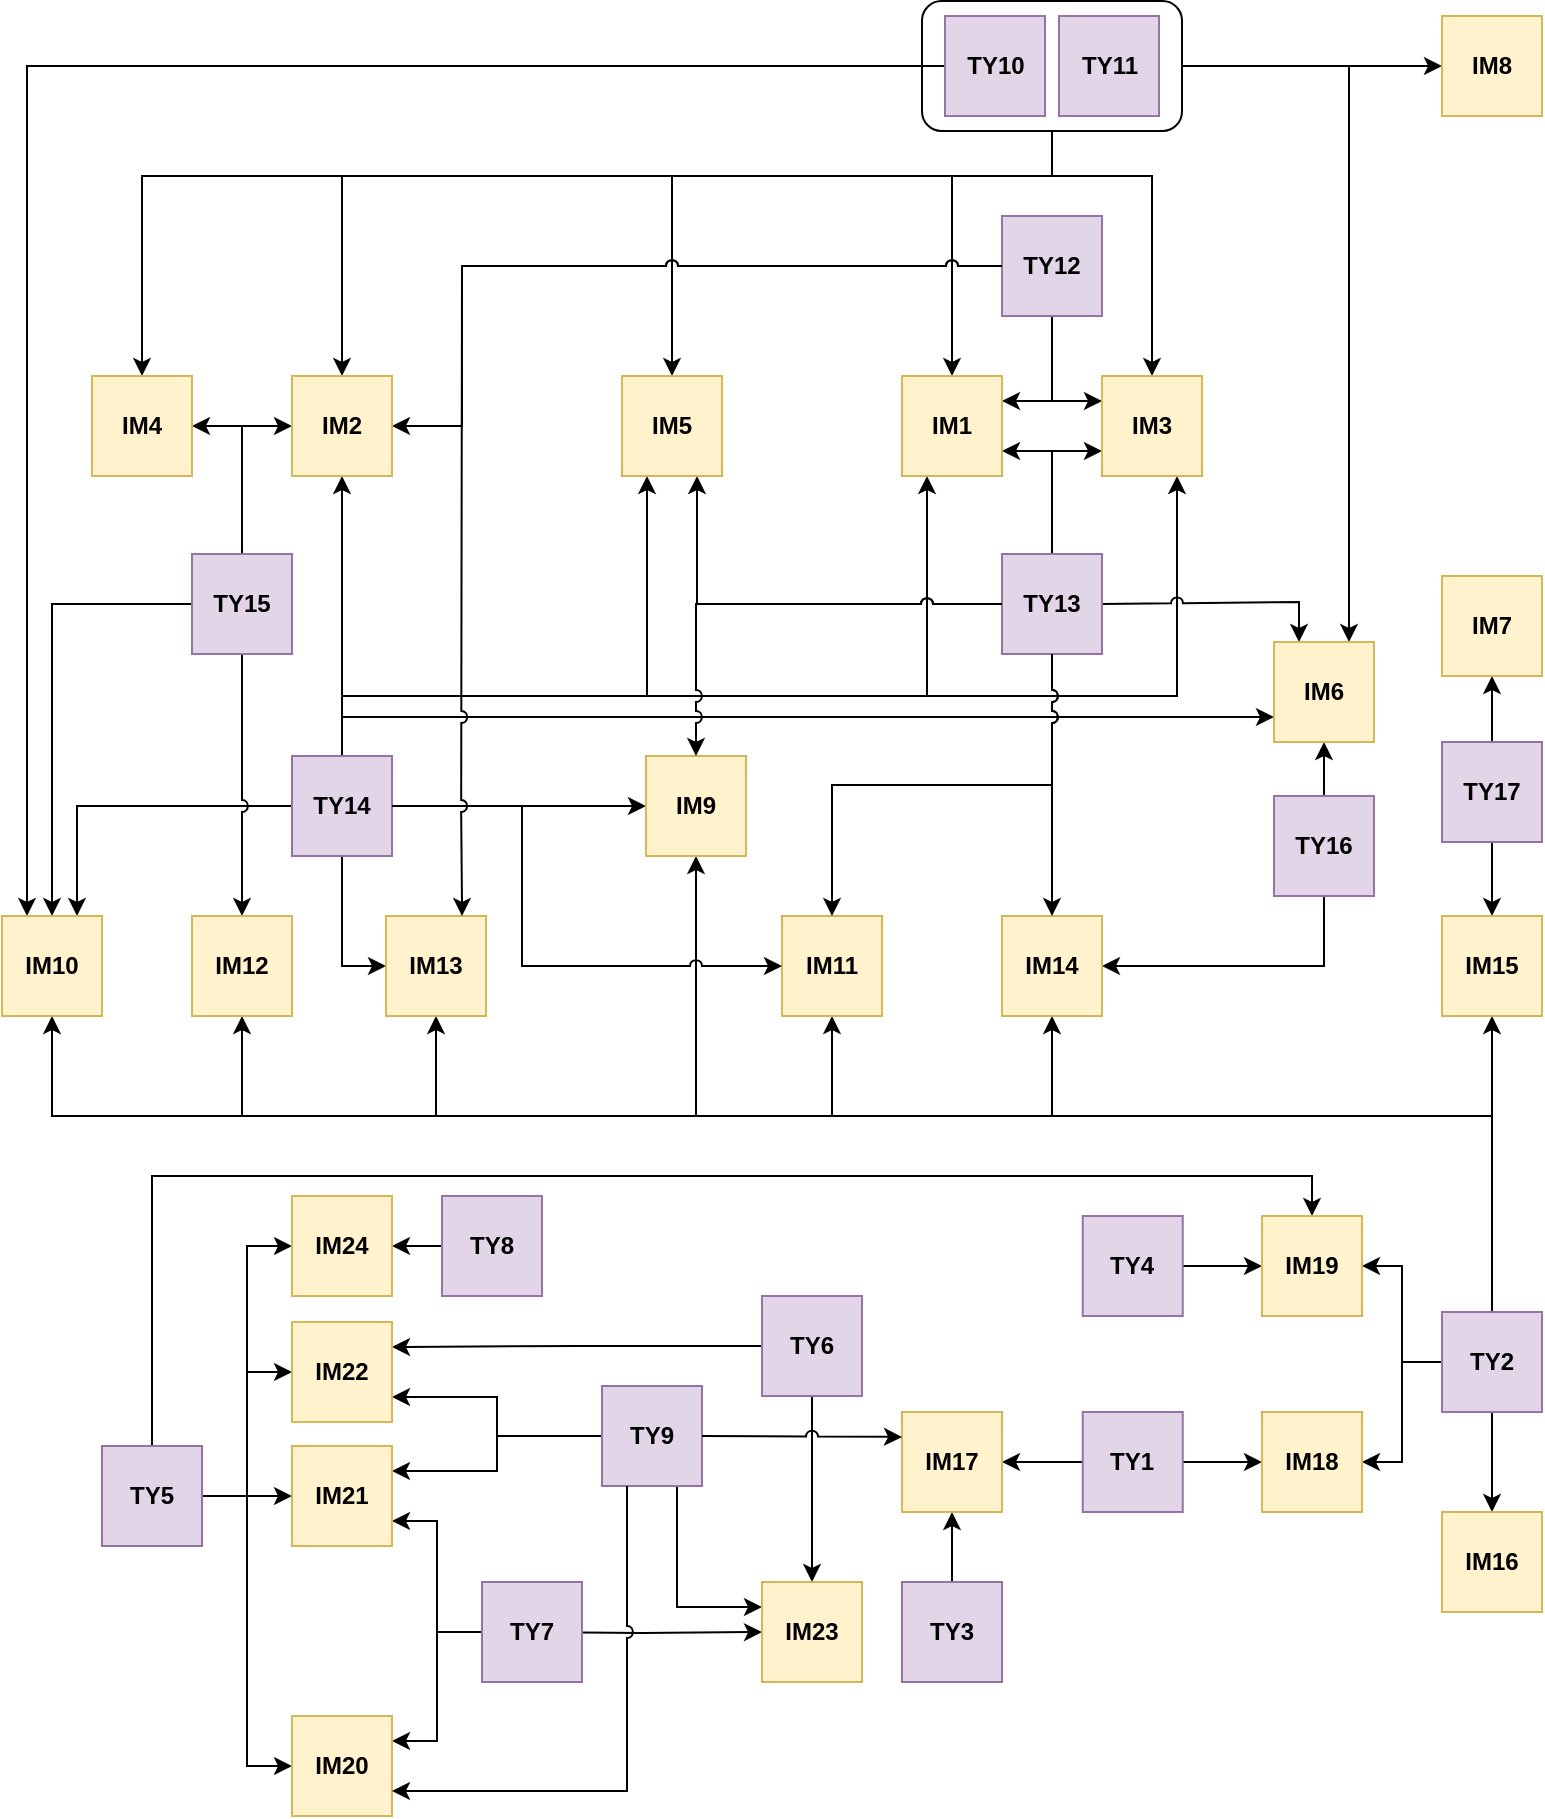 <mxfile version="21.0.10" type="device"><diagram id="Voua08AdZDDQkW3HY6Ca" name="Page-1"><mxGraphModel dx="2222" dy="1879" grid="1" gridSize="10" guides="1" tooltips="1" connect="1" arrows="1" fold="1" page="1" pageScale="1" pageWidth="850" pageHeight="1100" math="0" shadow="0"><root><mxCell id="0"/><mxCell id="1" parent="0"/><mxCell id="AI0AE60EUXGq8wBO0GJQ-29" style="edgeStyle=orthogonalEdgeStyle;rounded=0;orthogonalLoop=1;jettySize=auto;html=1;exitX=0.5;exitY=0;exitDx=0;exitDy=0;entryX=0.75;entryY=1;entryDx=0;entryDy=0;" edge="1" parent="1" source="UbPSpZ2BlI031xM621BM-17" target="sQKDtohuHSOBVnRBXb7F-43"><mxGeometry relative="1" as="geometry"><Array as="points"><mxPoint x="-630" y="-660"/><mxPoint x="-212" y="-660"/></Array></mxGeometry></mxCell><mxCell id="AI0AE60EUXGq8wBO0GJQ-9" style="edgeStyle=orthogonalEdgeStyle;rounded=0;orthogonalLoop=1;jettySize=auto;html=1;exitX=0.5;exitY=1;exitDx=0;exitDy=0;entryX=0.75;entryY=0;entryDx=0;entryDy=0;" edge="1" parent="1" source="sQKDtohuHSOBVnRBXb7F-123" target="sQKDtohuHSOBVnRBXb7F-40"><mxGeometry relative="1" as="geometry"/></mxCell><mxCell id="AI0AE60EUXGq8wBO0GJQ-10" style="edgeStyle=orthogonalEdgeStyle;rounded=0;orthogonalLoop=1;jettySize=auto;html=1;exitX=0;exitY=0.5;exitDx=0;exitDy=0;entryX=0.5;entryY=0;entryDx=0;entryDy=0;" edge="1" parent="1" source="sQKDtohuHSOBVnRBXb7F-123" target="sQKDtohuHSOBVnRBXb7F-3"><mxGeometry relative="1" as="geometry"><Array as="points"><mxPoint x="-275" y="-920"/><mxPoint x="-630" y="-920"/></Array></mxGeometry></mxCell><mxCell id="AI0AE60EUXGq8wBO0GJQ-11" style="edgeStyle=orthogonalEdgeStyle;rounded=0;orthogonalLoop=1;jettySize=auto;html=1;exitX=0;exitY=0.5;exitDx=0;exitDy=0;entryX=0.5;entryY=0;entryDx=0;entryDy=0;" edge="1" parent="1" source="sQKDtohuHSOBVnRBXb7F-123" target="sQKDtohuHSOBVnRBXb7F-2"><mxGeometry relative="1" as="geometry"><Array as="points"><mxPoint x="-275" y="-920"/><mxPoint x="-325" y="-920"/></Array></mxGeometry></mxCell><mxCell id="AI0AE60EUXGq8wBO0GJQ-12" style="edgeStyle=orthogonalEdgeStyle;rounded=0;orthogonalLoop=1;jettySize=auto;html=1;exitX=0;exitY=0.5;exitDx=0;exitDy=0;entryX=0.5;entryY=0;entryDx=0;entryDy=0;" edge="1" parent="1" source="sQKDtohuHSOBVnRBXb7F-123" target="sQKDtohuHSOBVnRBXb7F-43"><mxGeometry relative="1" as="geometry"><Array as="points"><mxPoint x="-275" y="-920"/><mxPoint x="-225" y="-920"/></Array></mxGeometry></mxCell><mxCell id="AI0AE60EUXGq8wBO0GJQ-13" style="edgeStyle=orthogonalEdgeStyle;rounded=0;orthogonalLoop=1;jettySize=auto;html=1;exitX=0;exitY=0.5;exitDx=0;exitDy=0;entryX=0.5;entryY=0;entryDx=0;entryDy=0;" edge="1" parent="1" source="sQKDtohuHSOBVnRBXb7F-123" target="sQKDtohuHSOBVnRBXb7F-42"><mxGeometry relative="1" as="geometry"><Array as="points"><mxPoint x="-275" y="-920"/><mxPoint x="-730" y="-920"/></Array></mxGeometry></mxCell><mxCell id="AI0AE60EUXGq8wBO0GJQ-14" style="edgeStyle=orthogonalEdgeStyle;rounded=0;orthogonalLoop=1;jettySize=auto;html=1;exitX=0;exitY=0.5;exitDx=0;exitDy=0;entryX=0.5;entryY=0;entryDx=0;entryDy=0;" edge="1" parent="1" source="sQKDtohuHSOBVnRBXb7F-123" target="sQKDtohuHSOBVnRBXb7F-4"><mxGeometry relative="1" as="geometry"><Array as="points"><mxPoint x="-275" y="-920"/><mxPoint x="-465" y="-920"/></Array></mxGeometry></mxCell><mxCell id="sQKDtohuHSOBVnRBXb7F-123" value="" style="rounded=1;whiteSpace=wrap;html=1;rotation=-90;" parent="1" vertex="1"><mxGeometry x="-307.5" y="-1040" width="65" height="130" as="geometry"/></mxCell><mxCell id="sQKDtohuHSOBVnRBXb7F-59" style="edgeStyle=orthogonalEdgeStyle;rounded=0;orthogonalLoop=1;jettySize=auto;html=1;entryX=0;entryY=0.5;entryDx=0;entryDy=0;exitX=1;exitY=0.5;exitDx=0;exitDy=0;" parent="1" source="UbPSpZ2BlI031xM621BM-9" target="sQKDtohuHSOBVnRBXb7F-46" edge="1"><mxGeometry relative="1" as="geometry"/></mxCell><mxCell id="UbPSpZ2BlI031xM621BM-9" value="TY4" style="rounded=0;whiteSpace=wrap;html=1;fontStyle=1;fillColor=#e1d5e7;strokeColor=#9673a6;" parent="1" vertex="1"><mxGeometry x="-259.63" y="-400" width="50" height="50" as="geometry"/></mxCell><mxCell id="sQKDtohuHSOBVnRBXb7F-60" style="edgeStyle=orthogonalEdgeStyle;rounded=0;orthogonalLoop=1;jettySize=auto;html=1;exitX=0.5;exitY=0;exitDx=0;exitDy=0;entryX=0.5;entryY=0;entryDx=0;entryDy=0;" parent="1" source="UbPSpZ2BlI031xM621BM-10" target="sQKDtohuHSOBVnRBXb7F-46" edge="1"><mxGeometry relative="1" as="geometry"><Array as="points"><mxPoint x="-725" y="-420"/><mxPoint x="-145" y="-420"/></Array></mxGeometry></mxCell><mxCell id="sQKDtohuHSOBVnRBXb7F-62" style="edgeStyle=orthogonalEdgeStyle;rounded=0;orthogonalLoop=1;jettySize=auto;html=1;exitX=1;exitY=0.5;exitDx=0;exitDy=0;entryX=0;entryY=0.5;entryDx=0;entryDy=0;" parent="1" source="UbPSpZ2BlI031xM621BM-10" target="sQKDtohuHSOBVnRBXb7F-54" edge="1"><mxGeometry relative="1" as="geometry"/></mxCell><mxCell id="sQKDtohuHSOBVnRBXb7F-63" style="edgeStyle=orthogonalEdgeStyle;rounded=0;orthogonalLoop=1;jettySize=auto;html=1;exitX=1;exitY=0.5;exitDx=0;exitDy=0;entryX=0;entryY=0.5;entryDx=0;entryDy=0;" parent="1" source="UbPSpZ2BlI031xM621BM-10" target="sQKDtohuHSOBVnRBXb7F-53" edge="1"><mxGeometry relative="1" as="geometry"/></mxCell><mxCell id="sQKDtohuHSOBVnRBXb7F-64" style="edgeStyle=orthogonalEdgeStyle;rounded=0;orthogonalLoop=1;jettySize=auto;html=1;exitX=1;exitY=0.5;exitDx=0;exitDy=0;entryX=0;entryY=0.5;entryDx=0;entryDy=0;" parent="1" source="UbPSpZ2BlI031xM621BM-10" target="sQKDtohuHSOBVnRBXb7F-50" edge="1"><mxGeometry relative="1" as="geometry"/></mxCell><mxCell id="sQKDtohuHSOBVnRBXb7F-65" style="edgeStyle=orthogonalEdgeStyle;rounded=0;orthogonalLoop=1;jettySize=auto;html=1;exitX=1;exitY=0.5;exitDx=0;exitDy=0;entryX=0;entryY=0.5;entryDx=0;entryDy=0;" parent="1" source="UbPSpZ2BlI031xM621BM-10" target="sQKDtohuHSOBVnRBXb7F-51" edge="1"><mxGeometry relative="1" as="geometry"/></mxCell><mxCell id="UbPSpZ2BlI031xM621BM-10" value="TY5" style="rounded=0;whiteSpace=wrap;html=1;fontStyle=1;fillColor=#e1d5e7;strokeColor=#9673a6;" parent="1" vertex="1"><mxGeometry x="-750" y="-285" width="50" height="50" as="geometry"/></mxCell><mxCell id="sQKDtohuHSOBVnRBXb7F-82" style="edgeStyle=orthogonalEdgeStyle;rounded=0;orthogonalLoop=1;jettySize=auto;html=1;exitX=0;exitY=0.5;exitDx=0;exitDy=0;entryX=1;entryY=0.25;entryDx=0;entryDy=0;" parent="1" source="UbPSpZ2BlI031xM621BM-14" target="sQKDtohuHSOBVnRBXb7F-50" edge="1"><mxGeometry relative="1" as="geometry"/></mxCell><mxCell id="sQKDtohuHSOBVnRBXb7F-83" style="edgeStyle=orthogonalEdgeStyle;rounded=0;orthogonalLoop=1;jettySize=auto;html=1;exitX=0;exitY=0.5;exitDx=0;exitDy=0;entryX=1;entryY=0.75;entryDx=0;entryDy=0;" parent="1" source="UbPSpZ2BlI031xM621BM-14" target="sQKDtohuHSOBVnRBXb7F-53" edge="1"><mxGeometry relative="1" as="geometry"/></mxCell><mxCell id="sQKDtohuHSOBVnRBXb7F-84" style="edgeStyle=orthogonalEdgeStyle;rounded=0;orthogonalLoop=1;jettySize=auto;html=1;exitX=0.75;exitY=1;exitDx=0;exitDy=0;entryX=0;entryY=0.25;entryDx=0;entryDy=0;" parent="1" source="UbPSpZ2BlI031xM621BM-14" target="sQKDtohuHSOBVnRBXb7F-52" edge="1"><mxGeometry relative="1" as="geometry"/></mxCell><mxCell id="UbPSpZ2BlI031xM621BM-14" value="TY9" style="rounded=0;whiteSpace=wrap;html=1;fontStyle=1;fillColor=#e1d5e7;strokeColor=#9673a6;" parent="1" vertex="1"><mxGeometry x="-500" y="-315" width="50" height="50" as="geometry"/></mxCell><mxCell id="sQKDtohuHSOBVnRBXb7F-68" style="edgeStyle=orthogonalEdgeStyle;rounded=0;orthogonalLoop=1;jettySize=auto;html=1;exitX=0;exitY=0.5;exitDx=0;exitDy=0;entryX=1;entryY=0.75;entryDx=0;entryDy=0;" parent="1" source="UbPSpZ2BlI031xM621BM-12" target="sQKDtohuHSOBVnRBXb7F-50" edge="1"><mxGeometry relative="1" as="geometry"/></mxCell><mxCell id="sQKDtohuHSOBVnRBXb7F-69" style="edgeStyle=orthogonalEdgeStyle;rounded=0;orthogonalLoop=1;jettySize=auto;html=1;exitX=0;exitY=0.5;exitDx=0;exitDy=0;entryX=1;entryY=0.25;entryDx=0;entryDy=0;" parent="1" source="UbPSpZ2BlI031xM621BM-12" target="sQKDtohuHSOBVnRBXb7F-51" edge="1"><mxGeometry relative="1" as="geometry"/></mxCell><mxCell id="sQKDtohuHSOBVnRBXb7F-70" style="edgeStyle=orthogonalEdgeStyle;rounded=0;orthogonalLoop=1;jettySize=auto;html=1;exitX=1;exitY=0.5;exitDx=0;exitDy=0;entryX=0;entryY=0.5;entryDx=0;entryDy=0;" parent="1" target="sQKDtohuHSOBVnRBXb7F-52" edge="1"><mxGeometry relative="1" as="geometry"><mxPoint x="-540" y="-192" as="sourcePoint"/></mxGeometry></mxCell><mxCell id="UbPSpZ2BlI031xM621BM-12" value="TY7" style="rounded=0;whiteSpace=wrap;html=1;fontStyle=1;fillColor=#e1d5e7;strokeColor=#9673a6;" parent="1" vertex="1"><mxGeometry x="-560" y="-217" width="50" height="50" as="geometry"/></mxCell><mxCell id="sQKDtohuHSOBVnRBXb7F-71" style="edgeStyle=orthogonalEdgeStyle;rounded=0;orthogonalLoop=1;jettySize=auto;html=1;exitX=0;exitY=0.5;exitDx=0;exitDy=0;entryX=1;entryY=0.5;entryDx=0;entryDy=0;" parent="1" source="UbPSpZ2BlI031xM621BM-13" target="sQKDtohuHSOBVnRBXb7F-54" edge="1"><mxGeometry relative="1" as="geometry"/></mxCell><mxCell id="UbPSpZ2BlI031xM621BM-13" value="TY8" style="rounded=0;whiteSpace=wrap;html=1;fontStyle=1;fillColor=#e1d5e7;strokeColor=#9673a6;" parent="1" vertex="1"><mxGeometry x="-580" y="-410" width="50" height="50" as="geometry"/></mxCell><mxCell id="sQKDtohuHSOBVnRBXb7F-66" style="edgeStyle=orthogonalEdgeStyle;rounded=0;orthogonalLoop=1;jettySize=auto;html=1;exitX=0;exitY=0.5;exitDx=0;exitDy=0;entryX=1;entryY=0.25;entryDx=0;entryDy=0;" parent="1" source="UbPSpZ2BlI031xM621BM-11" target="sQKDtohuHSOBVnRBXb7F-53" edge="1"><mxGeometry relative="1" as="geometry"/></mxCell><mxCell id="sQKDtohuHSOBVnRBXb7F-67" style="edgeStyle=orthogonalEdgeStyle;rounded=0;orthogonalLoop=1;jettySize=auto;html=1;exitX=0.5;exitY=1;exitDx=0;exitDy=0;entryX=0.5;entryY=0;entryDx=0;entryDy=0;" parent="1" source="UbPSpZ2BlI031xM621BM-11" target="sQKDtohuHSOBVnRBXb7F-52" edge="1"><mxGeometry relative="1" as="geometry"/></mxCell><mxCell id="UbPSpZ2BlI031xM621BM-11" value="TY6" style="rounded=0;whiteSpace=wrap;html=1;fontStyle=1;fillColor=#e1d5e7;strokeColor=#9673a6;" parent="1" vertex="1"><mxGeometry x="-420" y="-360" width="50" height="50" as="geometry"/></mxCell><mxCell id="AI0AE60EUXGq8wBO0GJQ-15" style="edgeStyle=orthogonalEdgeStyle;rounded=0;orthogonalLoop=1;jettySize=auto;html=1;exitX=0.5;exitY=0;exitDx=0;exitDy=0;entryX=0.5;entryY=1;entryDx=0;entryDy=0;" edge="1" parent="1" source="UbPSpZ2BlI031xM621BM-17" target="sQKDtohuHSOBVnRBXb7F-3"><mxGeometry relative="1" as="geometry"><Array as="points"><mxPoint x="-630" y="-770"/></Array></mxGeometry></mxCell><mxCell id="AI0AE60EUXGq8wBO0GJQ-18" style="edgeStyle=orthogonalEdgeStyle;rounded=0;orthogonalLoop=1;jettySize=auto;html=1;exitX=0.5;exitY=0;exitDx=0;exitDy=0;entryX=0.25;entryY=1;entryDx=0;entryDy=0;" edge="1" parent="1" source="UbPSpZ2BlI031xM621BM-17" target="sQKDtohuHSOBVnRBXb7F-4"><mxGeometry relative="1" as="geometry"><Array as="points"><mxPoint x="-630" y="-660"/><mxPoint x="-477" y="-660"/></Array></mxGeometry></mxCell><mxCell id="AI0AE60EUXGq8wBO0GJQ-20" style="edgeStyle=orthogonalEdgeStyle;rounded=0;orthogonalLoop=1;jettySize=auto;html=1;exitX=0;exitY=0.5;exitDx=0;exitDy=0;entryX=0.75;entryY=0;entryDx=0;entryDy=0;" edge="1" parent="1" source="UbPSpZ2BlI031xM621BM-17" target="sQKDtohuHSOBVnRBXb7F-8"><mxGeometry relative="1" as="geometry"/></mxCell><mxCell id="AI0AE60EUXGq8wBO0GJQ-23" style="edgeStyle=orthogonalEdgeStyle;rounded=0;orthogonalLoop=1;jettySize=auto;html=1;exitX=1;exitY=0.5;exitDx=0;exitDy=0;entryX=0;entryY=0.5;entryDx=0;entryDy=0;" edge="1" parent="1" source="UbPSpZ2BlI031xM621BM-17" target="sQKDtohuHSOBVnRBXb7F-7"><mxGeometry relative="1" as="geometry"/></mxCell><mxCell id="AI0AE60EUXGq8wBO0GJQ-24" style="edgeStyle=orthogonalEdgeStyle;rounded=0;orthogonalLoop=1;jettySize=auto;html=1;exitX=0.5;exitY=1;exitDx=0;exitDy=0;entryX=0;entryY=0.5;entryDx=0;entryDy=0;" edge="1" parent="1" source="UbPSpZ2BlI031xM621BM-17" target="sQKDtohuHSOBVnRBXb7F-6"><mxGeometry relative="1" as="geometry"/></mxCell><mxCell id="AI0AE60EUXGq8wBO0GJQ-35" style="edgeStyle=orthogonalEdgeStyle;rounded=0;orthogonalLoop=1;jettySize=auto;html=1;exitX=0.5;exitY=0;exitDx=0;exitDy=0;entryX=0.25;entryY=1;entryDx=0;entryDy=0;" edge="1" parent="1" source="UbPSpZ2BlI031xM621BM-17" target="sQKDtohuHSOBVnRBXb7F-2"><mxGeometry relative="1" as="geometry"><Array as="points"><mxPoint x="-630" y="-660"/><mxPoint x="-337" y="-660"/></Array></mxGeometry></mxCell><mxCell id="AI0AE60EUXGq8wBO0GJQ-37" style="edgeStyle=orthogonalEdgeStyle;rounded=0;orthogonalLoop=1;jettySize=auto;html=1;exitX=0.5;exitY=0;exitDx=0;exitDy=0;entryX=0;entryY=0.75;entryDx=0;entryDy=0;" edge="1" parent="1" source="UbPSpZ2BlI031xM621BM-17" target="sQKDtohuHSOBVnRBXb7F-40"><mxGeometry relative="1" as="geometry"><Array as="points"><mxPoint x="-630" y="-649"/></Array></mxGeometry></mxCell><mxCell id="UbPSpZ2BlI031xM621BM-17" value="TY14" style="rounded=0;whiteSpace=wrap;html=1;fontStyle=1;fillColor=#e1d5e7;strokeColor=#9673a6;" parent="1" vertex="1"><mxGeometry x="-655" y="-630" width="50" height="50" as="geometry"/></mxCell><mxCell id="sQKDtohuHSOBVnRBXb7F-77" style="edgeStyle=orthogonalEdgeStyle;rounded=0;orthogonalLoop=1;jettySize=auto;html=1;exitX=0.5;exitY=0;exitDx=0;exitDy=0;entryX=0.5;entryY=1;entryDx=0;entryDy=0;" parent="1" source="UbPSpZ2BlI031xM621BM-15" target="sQKDtohuHSOBVnRBXb7F-40" edge="1"><mxGeometry relative="1" as="geometry"/></mxCell><mxCell id="sQKDtohuHSOBVnRBXb7F-78" style="edgeStyle=orthogonalEdgeStyle;rounded=0;orthogonalLoop=1;jettySize=auto;html=1;exitX=0.5;exitY=1;exitDx=0;exitDy=0;entryX=1;entryY=0.5;entryDx=0;entryDy=0;" parent="1" source="UbPSpZ2BlI031xM621BM-15" target="sQKDtohuHSOBVnRBXb7F-45" edge="1"><mxGeometry relative="1" as="geometry"/></mxCell><mxCell id="UbPSpZ2BlI031xM621BM-15" value="TY16" style="rounded=0;whiteSpace=wrap;html=1;fontStyle=1;fillColor=#e1d5e7;strokeColor=#9673a6;" parent="1" vertex="1"><mxGeometry x="-164" y="-610" width="50" height="50" as="geometry"/></mxCell><mxCell id="sQKDtohuHSOBVnRBXb7F-75" style="edgeStyle=orthogonalEdgeStyle;rounded=0;orthogonalLoop=1;jettySize=auto;html=1;exitX=0.5;exitY=0;exitDx=0;exitDy=0;entryX=0.5;entryY=1;entryDx=0;entryDy=0;" parent="1" source="UbPSpZ2BlI031xM621BM-16" target="sQKDtohuHSOBVnRBXb7F-41" edge="1"><mxGeometry relative="1" as="geometry"><Array as="points"/></mxGeometry></mxCell><mxCell id="sQKDtohuHSOBVnRBXb7F-76" style="edgeStyle=orthogonalEdgeStyle;rounded=0;orthogonalLoop=1;jettySize=auto;html=1;exitX=0.25;exitY=1;exitDx=0;exitDy=0;entryX=0.5;entryY=0;entryDx=0;entryDy=0;" parent="1" source="UbPSpZ2BlI031xM621BM-16" target="sQKDtohuHSOBVnRBXb7F-44" edge="1"><mxGeometry relative="1" as="geometry"/></mxCell><mxCell id="UbPSpZ2BlI031xM621BM-16" value="TY17" style="rounded=0;whiteSpace=wrap;html=1;fontStyle=1;fillColor=#e1d5e7;strokeColor=#9673a6;" parent="1" vertex="1"><mxGeometry x="-80" y="-637" width="50" height="50" as="geometry"/></mxCell><mxCell id="AI0AE60EUXGq8wBO0GJQ-38" style="edgeStyle=orthogonalEdgeStyle;rounded=0;orthogonalLoop=1;jettySize=auto;html=1;exitX=0.5;exitY=0;exitDx=0;exitDy=0;entryX=0;entryY=0.5;entryDx=0;entryDy=0;" edge="1" parent="1" source="UbPSpZ2BlI031xM621BM-18" target="sQKDtohuHSOBVnRBXb7F-3"><mxGeometry relative="1" as="geometry"/></mxCell><mxCell id="AI0AE60EUXGq8wBO0GJQ-39" style="edgeStyle=orthogonalEdgeStyle;rounded=0;orthogonalLoop=1;jettySize=auto;html=1;exitX=0.5;exitY=0;exitDx=0;exitDy=0;entryX=1;entryY=0.5;entryDx=0;entryDy=0;" edge="1" parent="1" source="UbPSpZ2BlI031xM621BM-18" target="sQKDtohuHSOBVnRBXb7F-42"><mxGeometry relative="1" as="geometry"/></mxCell><mxCell id="AI0AE60EUXGq8wBO0GJQ-40" style="edgeStyle=orthogonalEdgeStyle;rounded=0;orthogonalLoop=1;jettySize=auto;html=1;exitX=0;exitY=0.5;exitDx=0;exitDy=0;entryX=0.5;entryY=0;entryDx=0;entryDy=0;" edge="1" parent="1" source="UbPSpZ2BlI031xM621BM-18" target="sQKDtohuHSOBVnRBXb7F-8"><mxGeometry relative="1" as="geometry"/></mxCell><mxCell id="AI0AE60EUXGq8wBO0GJQ-41" style="edgeStyle=orthogonalEdgeStyle;rounded=0;orthogonalLoop=1;jettySize=auto;html=1;exitX=0.5;exitY=1;exitDx=0;exitDy=0;entryX=0.5;entryY=0;entryDx=0;entryDy=0;jumpStyle=arc;" edge="1" parent="1" source="UbPSpZ2BlI031xM621BM-18" target="sQKDtohuHSOBVnRBXb7F-10"><mxGeometry relative="1" as="geometry"/></mxCell><mxCell id="UbPSpZ2BlI031xM621BM-18" value="TY15" style="rounded=0;whiteSpace=wrap;html=1;fontStyle=1;fillColor=#e1d5e7;strokeColor=#9673a6;" parent="1" vertex="1"><mxGeometry x="-705" y="-731" width="50" height="50" as="geometry"/></mxCell><mxCell id="sQKDtohuHSOBVnRBXb7F-79" style="edgeStyle=orthogonalEdgeStyle;rounded=0;orthogonalLoop=1;jettySize=auto;html=1;exitX=0.5;exitY=0;exitDx=0;exitDy=0;entryX=0.5;entryY=1;entryDx=0;entryDy=0;" parent="1" source="GSLJ3GHXtGEVud8e1H04-1" target="sQKDtohuHSOBVnRBXb7F-48" edge="1"><mxGeometry relative="1" as="geometry"/></mxCell><mxCell id="GSLJ3GHXtGEVud8e1H04-1" value="TY3" style="rounded=0;whiteSpace=wrap;html=1;fontStyle=1;fillColor=#e1d5e7;strokeColor=#9673a6;" parent="1" vertex="1"><mxGeometry x="-350" y="-217" width="50" height="50" as="geometry"/></mxCell><mxCell id="sQKDtohuHSOBVnRBXb7F-85" style="edgeStyle=orthogonalEdgeStyle;rounded=0;orthogonalLoop=1;jettySize=auto;html=1;exitX=0;exitY=0.5;exitDx=0;exitDy=0;entryX=1;entryY=0.5;entryDx=0;entryDy=0;" parent="1" source="GSLJ3GHXtGEVud8e1H04-2" target="sQKDtohuHSOBVnRBXb7F-49" edge="1"><mxGeometry relative="1" as="geometry"/></mxCell><mxCell id="sQKDtohuHSOBVnRBXb7F-86" style="edgeStyle=orthogonalEdgeStyle;rounded=0;orthogonalLoop=1;jettySize=auto;html=1;exitX=0;exitY=0.5;exitDx=0;exitDy=0;entryX=1;entryY=0.5;entryDx=0;entryDy=0;" parent="1" source="GSLJ3GHXtGEVud8e1H04-2" target="sQKDtohuHSOBVnRBXb7F-46" edge="1"><mxGeometry relative="1" as="geometry"/></mxCell><mxCell id="sQKDtohuHSOBVnRBXb7F-87" style="edgeStyle=orthogonalEdgeStyle;rounded=0;orthogonalLoop=1;jettySize=auto;html=1;exitX=0.5;exitY=0;exitDx=0;exitDy=0;entryX=0.5;entryY=1;entryDx=0;entryDy=0;" parent="1" source="GSLJ3GHXtGEVud8e1H04-2" target="sQKDtohuHSOBVnRBXb7F-7" edge="1"><mxGeometry relative="1" as="geometry"><Array as="points"><mxPoint x="-55" y="-450"/><mxPoint x="-453" y="-450"/></Array></mxGeometry></mxCell><mxCell id="sQKDtohuHSOBVnRBXb7F-88" style="edgeStyle=orthogonalEdgeStyle;rounded=0;orthogonalLoop=1;jettySize=auto;html=1;exitX=0.5;exitY=0;exitDx=0;exitDy=0;entryX=0.5;entryY=1;entryDx=0;entryDy=0;" parent="1" source="GSLJ3GHXtGEVud8e1H04-2" target="sQKDtohuHSOBVnRBXb7F-8" edge="1"><mxGeometry relative="1" as="geometry"><Array as="points"><mxPoint x="-55" y="-450"/><mxPoint x="-775" y="-450"/></Array></mxGeometry></mxCell><mxCell id="sQKDtohuHSOBVnRBXb7F-89" style="edgeStyle=orthogonalEdgeStyle;rounded=0;orthogonalLoop=1;jettySize=auto;html=1;exitX=0.5;exitY=0;exitDx=0;exitDy=0;entryX=0.5;entryY=1;entryDx=0;entryDy=0;" parent="1" source="GSLJ3GHXtGEVud8e1H04-2" target="sQKDtohuHSOBVnRBXb7F-9" edge="1"><mxGeometry relative="1" as="geometry"><Array as="points"><mxPoint x="-55" y="-450"/><mxPoint x="-385" y="-450"/></Array></mxGeometry></mxCell><mxCell id="sQKDtohuHSOBVnRBXb7F-90" style="edgeStyle=orthogonalEdgeStyle;rounded=0;orthogonalLoop=1;jettySize=auto;html=1;exitX=0.5;exitY=0;exitDx=0;exitDy=0;entryX=0.5;entryY=1;entryDx=0;entryDy=0;" parent="1" source="GSLJ3GHXtGEVud8e1H04-2" target="sQKDtohuHSOBVnRBXb7F-10" edge="1"><mxGeometry relative="1" as="geometry"><Array as="points"><mxPoint x="-55" y="-450"/><mxPoint x="-680" y="-450"/></Array></mxGeometry></mxCell><mxCell id="sQKDtohuHSOBVnRBXb7F-91" style="edgeStyle=orthogonalEdgeStyle;rounded=0;orthogonalLoop=1;jettySize=auto;html=1;exitX=0.5;exitY=0;exitDx=0;exitDy=0;entryX=0.5;entryY=1;entryDx=0;entryDy=0;" parent="1" source="GSLJ3GHXtGEVud8e1H04-2" target="sQKDtohuHSOBVnRBXb7F-6" edge="1"><mxGeometry relative="1" as="geometry"><Array as="points"><mxPoint x="-55" y="-450"/><mxPoint x="-583" y="-450"/></Array></mxGeometry></mxCell><mxCell id="sQKDtohuHSOBVnRBXb7F-92" style="edgeStyle=orthogonalEdgeStyle;rounded=0;orthogonalLoop=1;jettySize=auto;html=1;exitX=0.5;exitY=1;exitDx=0;exitDy=0;entryX=0.5;entryY=0;entryDx=0;entryDy=0;" parent="1" source="GSLJ3GHXtGEVud8e1H04-2" target="sQKDtohuHSOBVnRBXb7F-47" edge="1"><mxGeometry relative="1" as="geometry"/></mxCell><mxCell id="sQKDtohuHSOBVnRBXb7F-93" style="edgeStyle=orthogonalEdgeStyle;rounded=0;orthogonalLoop=1;jettySize=auto;html=1;exitX=0.5;exitY=0;exitDx=0;exitDy=0;entryX=0.5;entryY=1;entryDx=0;entryDy=0;" parent="1" source="GSLJ3GHXtGEVud8e1H04-2" target="sQKDtohuHSOBVnRBXb7F-44" edge="1"><mxGeometry relative="1" as="geometry"><Array as="points"><mxPoint x="-55" y="-460"/><mxPoint x="-55" y="-460"/></Array></mxGeometry></mxCell><mxCell id="sQKDtohuHSOBVnRBXb7F-94" style="edgeStyle=orthogonalEdgeStyle;rounded=0;orthogonalLoop=1;jettySize=auto;html=1;exitX=0.5;exitY=0;exitDx=0;exitDy=0;entryX=0.5;entryY=1;entryDx=0;entryDy=0;" parent="1" source="GSLJ3GHXtGEVud8e1H04-2" target="sQKDtohuHSOBVnRBXb7F-45" edge="1"><mxGeometry relative="1" as="geometry"><Array as="points"><mxPoint x="-55" y="-450"/><mxPoint x="-275" y="-450"/></Array></mxGeometry></mxCell><mxCell id="GSLJ3GHXtGEVud8e1H04-2" value="TY2" style="rounded=0;whiteSpace=wrap;html=1;fontStyle=1;fillColor=#e1d5e7;strokeColor=#9673a6;" parent="1" vertex="1"><mxGeometry x="-80" y="-352" width="50" height="50" as="geometry"/></mxCell><mxCell id="sQKDtohuHSOBVnRBXb7F-56" style="edgeStyle=orthogonalEdgeStyle;rounded=0;orthogonalLoop=1;jettySize=auto;html=1;exitX=0;exitY=0.5;exitDx=0;exitDy=0;entryX=1;entryY=0.5;entryDx=0;entryDy=0;" parent="1" source="nAyjH7x5ld0WhubJfcOg-23" target="sQKDtohuHSOBVnRBXb7F-48" edge="1"><mxGeometry relative="1" as="geometry"/></mxCell><mxCell id="sQKDtohuHSOBVnRBXb7F-57" style="edgeStyle=orthogonalEdgeStyle;rounded=0;orthogonalLoop=1;jettySize=auto;html=1;exitX=1;exitY=0.5;exitDx=0;exitDy=0;entryX=0;entryY=0.5;entryDx=0;entryDy=0;" parent="1" source="nAyjH7x5ld0WhubJfcOg-23" target="sQKDtohuHSOBVnRBXb7F-49" edge="1"><mxGeometry relative="1" as="geometry"/></mxCell><mxCell id="nAyjH7x5ld0WhubJfcOg-23" value="TY1" style="rounded=0;whiteSpace=wrap;html=1;fontStyle=1;fillColor=#e1d5e7;strokeColor=#9673a6;" parent="1" vertex="1"><mxGeometry x="-259.63" y="-302" width="50" height="50" as="geometry"/></mxCell><mxCell id="sQKDtohuHSOBVnRBXb7F-129" style="edgeStyle=orthogonalEdgeStyle;rounded=0;orthogonalLoop=1;jettySize=auto;html=1;exitX=0;exitY=0.5;exitDx=0;exitDy=0;entryX=0.25;entryY=0;entryDx=0;entryDy=0;" parent="1" source="nAyjH7x5ld0WhubJfcOg-42" target="sQKDtohuHSOBVnRBXb7F-8" edge="1"><mxGeometry relative="1" as="geometry"/></mxCell><mxCell id="nAyjH7x5ld0WhubJfcOg-42" value="TY10" style="rounded=0;whiteSpace=wrap;html=1;fontStyle=1;fillColor=#e1d5e7;strokeColor=#9673a6;" parent="1" vertex="1"><mxGeometry x="-328.5" y="-1000" width="50" height="50" as="geometry"/></mxCell><mxCell id="sQKDtohuHSOBVnRBXb7F-110" style="edgeStyle=orthogonalEdgeStyle;rounded=0;orthogonalLoop=1;jettySize=auto;html=1;exitX=0.5;exitY=1;exitDx=0;exitDy=0;entryX=0;entryY=0.5;entryDx=0;entryDy=0;" parent="1" source="sQKDtohuHSOBVnRBXb7F-123" target="sQKDtohuHSOBVnRBXb7F-104" edge="1"><mxGeometry relative="1" as="geometry"><mxPoint x="106" y="-919" as="sourcePoint"/></mxGeometry></mxCell><mxCell id="nAyjH7x5ld0WhubJfcOg-43" value="TY11" style="rounded=0;whiteSpace=wrap;html=1;fontStyle=1;fillColor=#e1d5e7;strokeColor=#9673a6;" parent="1" vertex="1"><mxGeometry x="-271.5" y="-1000" width="50" height="50" as="geometry"/></mxCell><mxCell id="AI0AE60EUXGq8wBO0GJQ-42" style="edgeStyle=orthogonalEdgeStyle;rounded=0;orthogonalLoop=1;jettySize=auto;html=1;exitX=0;exitY=0.5;exitDx=0;exitDy=0;entryX=1;entryY=0.5;entryDx=0;entryDy=0;jumpStyle=arc;" edge="1" parent="1" source="nAyjH7x5ld0WhubJfcOg-44" target="sQKDtohuHSOBVnRBXb7F-3"><mxGeometry relative="1" as="geometry"><Array as="points"><mxPoint x="-570" y="-875"/><mxPoint x="-570" y="-795"/></Array></mxGeometry></mxCell><mxCell id="AI0AE60EUXGq8wBO0GJQ-43" style="edgeStyle=orthogonalEdgeStyle;rounded=0;orthogonalLoop=1;jettySize=auto;html=1;exitX=0.5;exitY=1;exitDx=0;exitDy=0;entryX=1;entryY=0.25;entryDx=0;entryDy=0;" edge="1" parent="1" source="nAyjH7x5ld0WhubJfcOg-44" target="sQKDtohuHSOBVnRBXb7F-2"><mxGeometry relative="1" as="geometry"/></mxCell><mxCell id="AI0AE60EUXGq8wBO0GJQ-44" style="edgeStyle=orthogonalEdgeStyle;rounded=0;orthogonalLoop=1;jettySize=auto;html=1;exitX=0.5;exitY=1;exitDx=0;exitDy=0;entryX=0;entryY=0.25;entryDx=0;entryDy=0;" edge="1" parent="1" source="nAyjH7x5ld0WhubJfcOg-44" target="sQKDtohuHSOBVnRBXb7F-43"><mxGeometry relative="1" as="geometry"/></mxCell><mxCell id="nAyjH7x5ld0WhubJfcOg-44" value="TY12" style="rounded=0;whiteSpace=wrap;html=1;fontStyle=1;fillColor=#e1d5e7;strokeColor=#9673a6;" parent="1" vertex="1"><mxGeometry x="-300.0" y="-900" width="50" height="50" as="geometry"/></mxCell><mxCell id="sQKDtohuHSOBVnRBXb7F-137" style="edgeStyle=orthogonalEdgeStyle;rounded=0;orthogonalLoop=1;jettySize=auto;html=1;exitX=1;exitY=0.5;exitDx=0;exitDy=0;entryX=0.25;entryY=0;entryDx=0;entryDy=0;jumpStyle=arc;" parent="1" source="nAyjH7x5ld0WhubJfcOg-45" target="sQKDtohuHSOBVnRBXb7F-40" edge="1"><mxGeometry relative="1" as="geometry"/></mxCell><mxCell id="AI0AE60EUXGq8wBO0GJQ-27" style="edgeStyle=orthogonalEdgeStyle;rounded=0;orthogonalLoop=1;jettySize=auto;html=1;exitX=0.5;exitY=0;exitDx=0;exitDy=0;entryX=1;entryY=0.75;entryDx=0;entryDy=0;" edge="1" parent="1" source="nAyjH7x5ld0WhubJfcOg-45" target="sQKDtohuHSOBVnRBXb7F-2"><mxGeometry relative="1" as="geometry"/></mxCell><mxCell id="AI0AE60EUXGq8wBO0GJQ-28" style="edgeStyle=orthogonalEdgeStyle;rounded=0;orthogonalLoop=1;jettySize=auto;html=1;exitX=0.5;exitY=0;exitDx=0;exitDy=0;entryX=0;entryY=0.75;entryDx=0;entryDy=0;" edge="1" parent="1" source="nAyjH7x5ld0WhubJfcOg-45" target="sQKDtohuHSOBVnRBXb7F-43"><mxGeometry relative="1" as="geometry"/></mxCell><mxCell id="AI0AE60EUXGq8wBO0GJQ-30" style="edgeStyle=orthogonalEdgeStyle;rounded=0;orthogonalLoop=1;jettySize=auto;html=1;exitX=0;exitY=0.5;exitDx=0;exitDy=0;entryX=0.75;entryY=1;entryDx=0;entryDy=0;jumpStyle=arc;" edge="1" parent="1" source="nAyjH7x5ld0WhubJfcOg-45" target="sQKDtohuHSOBVnRBXb7F-4"><mxGeometry relative="1" as="geometry"/></mxCell><mxCell id="nAyjH7x5ld0WhubJfcOg-45" value="TY13" style="rounded=0;whiteSpace=wrap;html=1;fontStyle=1;fillColor=#e1d5e7;strokeColor=#9673a6;" parent="1" vertex="1"><mxGeometry x="-300" y="-731" width="50" height="50" as="geometry"/></mxCell><mxCell id="sQKDtohuHSOBVnRBXb7F-2" value="IM1" style="rounded=0;whiteSpace=wrap;html=1;fontStyle=1;fillColor=#fff2cc;strokeColor=#d6b656;" parent="1" vertex="1"><mxGeometry x="-350" y="-820" width="50" height="50" as="geometry"/></mxCell><mxCell id="sQKDtohuHSOBVnRBXb7F-3" value="IM2" style="rounded=0;whiteSpace=wrap;html=1;fontStyle=1;fillColor=#fff2cc;strokeColor=#d6b656;" parent="1" vertex="1"><mxGeometry x="-655" y="-820" width="50" height="50" as="geometry"/></mxCell><mxCell id="sQKDtohuHSOBVnRBXb7F-4" value="IM5" style="rounded=0;whiteSpace=wrap;html=1;fontStyle=1;fillColor=#fff2cc;strokeColor=#d6b656;" parent="1" vertex="1"><mxGeometry x="-490" y="-820" width="50" height="50" as="geometry"/></mxCell><mxCell id="sQKDtohuHSOBVnRBXb7F-6" value="IM13" style="rounded=0;whiteSpace=wrap;html=1;fontStyle=1;fillColor=#fff2cc;strokeColor=#d6b656;" parent="1" vertex="1"><mxGeometry x="-608" y="-550" width="50" height="50" as="geometry"/></mxCell><mxCell id="sQKDtohuHSOBVnRBXb7F-7" value="IM9" style="rounded=0;whiteSpace=wrap;html=1;fontStyle=1;fillColor=#fff2cc;strokeColor=#d6b656;" parent="1" vertex="1"><mxGeometry x="-478" y="-630" width="50" height="50" as="geometry"/></mxCell><mxCell id="sQKDtohuHSOBVnRBXb7F-8" value="IM10" style="rounded=0;whiteSpace=wrap;html=1;fontStyle=1;fillColor=#fff2cc;strokeColor=#d6b656;" parent="1" vertex="1"><mxGeometry x="-800" y="-550" width="50" height="50" as="geometry"/></mxCell><mxCell id="sQKDtohuHSOBVnRBXb7F-9" value="IM11" style="rounded=0;whiteSpace=wrap;html=1;fontStyle=1;fillColor=#fff2cc;strokeColor=#d6b656;" parent="1" vertex="1"><mxGeometry x="-410.0" y="-550" width="50" height="50" as="geometry"/></mxCell><mxCell id="sQKDtohuHSOBVnRBXb7F-10" value="IM12" style="rounded=0;whiteSpace=wrap;html=1;fontStyle=1;fillColor=#fff2cc;strokeColor=#d6b656;" parent="1" vertex="1"><mxGeometry x="-705" y="-550" width="50" height="50" as="geometry"/></mxCell><mxCell id="sQKDtohuHSOBVnRBXb7F-40" value="IM6" style="rounded=0;whiteSpace=wrap;html=1;fontStyle=1;fillColor=#fff2cc;strokeColor=#d6b656;" parent="1" vertex="1"><mxGeometry x="-164" y="-687" width="50" height="50" as="geometry"/></mxCell><mxCell id="sQKDtohuHSOBVnRBXb7F-41" value="IM7" style="rounded=0;whiteSpace=wrap;html=1;fontStyle=1;fillColor=#fff2cc;strokeColor=#d6b656;" parent="1" vertex="1"><mxGeometry x="-80" y="-720" width="50" height="50" as="geometry"/></mxCell><mxCell id="sQKDtohuHSOBVnRBXb7F-42" value="IM4" style="rounded=0;whiteSpace=wrap;html=1;fontStyle=1;fillColor=#fff2cc;strokeColor=#d6b656;" parent="1" vertex="1"><mxGeometry x="-755" y="-820" width="50" height="50" as="geometry"/></mxCell><mxCell id="sQKDtohuHSOBVnRBXb7F-43" value="IM3" style="rounded=0;whiteSpace=wrap;html=1;fontStyle=1;fillColor=#fff2cc;strokeColor=#d6b656;" parent="1" vertex="1"><mxGeometry x="-250" y="-820" width="50" height="50" as="geometry"/></mxCell><mxCell id="sQKDtohuHSOBVnRBXb7F-44" value="IM15" style="rounded=0;whiteSpace=wrap;html=1;fontStyle=1;fillColor=#fff2cc;strokeColor=#d6b656;" parent="1" vertex="1"><mxGeometry x="-80" y="-550" width="50" height="50" as="geometry"/></mxCell><mxCell id="sQKDtohuHSOBVnRBXb7F-45" value="IM14" style="rounded=0;whiteSpace=wrap;html=1;fontStyle=1;fillColor=#fff2cc;strokeColor=#d6b656;" parent="1" vertex="1"><mxGeometry x="-300" y="-550" width="50" height="50" as="geometry"/></mxCell><mxCell id="sQKDtohuHSOBVnRBXb7F-46" value="IM19" style="rounded=0;whiteSpace=wrap;html=1;fontStyle=1;fillColor=#fff2cc;strokeColor=#d6b656;" parent="1" vertex="1"><mxGeometry x="-170" y="-400" width="50" height="50" as="geometry"/></mxCell><mxCell id="sQKDtohuHSOBVnRBXb7F-47" value="IM16" style="rounded=0;whiteSpace=wrap;html=1;fontStyle=1;fillColor=#fff2cc;strokeColor=#d6b656;" parent="1" vertex="1"><mxGeometry x="-80" y="-252" width="50" height="50" as="geometry"/></mxCell><mxCell id="sQKDtohuHSOBVnRBXb7F-48" value="IM17" style="rounded=0;whiteSpace=wrap;html=1;fontStyle=1;fillColor=#fff2cc;strokeColor=#d6b656;" parent="1" vertex="1"><mxGeometry x="-350.0" y="-302" width="50" height="50" as="geometry"/></mxCell><mxCell id="sQKDtohuHSOBVnRBXb7F-49" value="IM18" style="rounded=0;whiteSpace=wrap;html=1;fontStyle=1;fillColor=#fff2cc;strokeColor=#d6b656;" parent="1" vertex="1"><mxGeometry x="-170" y="-302" width="50" height="50" as="geometry"/></mxCell><mxCell id="sQKDtohuHSOBVnRBXb7F-50" value="IM21" style="rounded=0;whiteSpace=wrap;html=1;fontStyle=1;fillColor=#fff2cc;strokeColor=#d6b656;" parent="1" vertex="1"><mxGeometry x="-655" y="-285" width="50" height="50" as="geometry"/></mxCell><mxCell id="sQKDtohuHSOBVnRBXb7F-51" value="IM20" style="rounded=0;whiteSpace=wrap;html=1;fontStyle=1;fillColor=#fff2cc;strokeColor=#d6b656;" parent="1" vertex="1"><mxGeometry x="-655" y="-150" width="50" height="50" as="geometry"/></mxCell><mxCell id="sQKDtohuHSOBVnRBXb7F-52" value="IM23" style="rounded=0;whiteSpace=wrap;html=1;fontStyle=1;fillColor=#fff2cc;strokeColor=#d6b656;" parent="1" vertex="1"><mxGeometry x="-420" y="-217" width="50" height="50" as="geometry"/></mxCell><mxCell id="sQKDtohuHSOBVnRBXb7F-53" value="IM22" style="rounded=0;whiteSpace=wrap;html=1;fontStyle=1;fillColor=#fff2cc;strokeColor=#d6b656;" parent="1" vertex="1"><mxGeometry x="-655" y="-347" width="50" height="50" as="geometry"/></mxCell><mxCell id="sQKDtohuHSOBVnRBXb7F-54" value="IM24" style="rounded=0;whiteSpace=wrap;html=1;fontStyle=1;fillColor=#fff2cc;strokeColor=#d6b656;" parent="1" vertex="1"><mxGeometry x="-655" y="-410" width="50" height="50" as="geometry"/></mxCell><mxCell id="sQKDtohuHSOBVnRBXb7F-81" style="edgeStyle=orthogonalEdgeStyle;rounded=0;orthogonalLoop=1;jettySize=auto;html=1;exitX=0.25;exitY=1;exitDx=0;exitDy=0;entryX=1;entryY=0.75;entryDx=0;entryDy=0;jumpStyle=arc;" parent="1" source="UbPSpZ2BlI031xM621BM-14" target="sQKDtohuHSOBVnRBXb7F-51" edge="1"><mxGeometry relative="1" as="geometry"/></mxCell><mxCell id="sQKDtohuHSOBVnRBXb7F-80" style="edgeStyle=orthogonalEdgeStyle;rounded=0;orthogonalLoop=1;jettySize=auto;html=1;exitX=1;exitY=0.5;exitDx=0;exitDy=0;entryX=0;entryY=0.25;entryDx=0;entryDy=0;jumpStyle=arc;" parent="1" source="UbPSpZ2BlI031xM621BM-14" target="sQKDtohuHSOBVnRBXb7F-48" edge="1"><mxGeometry relative="1" as="geometry"/></mxCell><mxCell id="sQKDtohuHSOBVnRBXb7F-104" value="IM8" style="rounded=0;whiteSpace=wrap;html=1;fontStyle=1;fillColor=#fff2cc;strokeColor=#d6b656;" parent="1" vertex="1"><mxGeometry x="-80" y="-1000" width="50" height="50" as="geometry"/></mxCell><mxCell id="sQKDtohuHSOBVnRBXb7F-134" style="edgeStyle=orthogonalEdgeStyle;rounded=0;orthogonalLoop=1;jettySize=auto;html=1;exitX=0.5;exitY=1;exitDx=0;exitDy=0;" parent="1" source="nAyjH7x5ld0WhubJfcOg-44" target="nAyjH7x5ld0WhubJfcOg-44" edge="1"><mxGeometry relative="1" as="geometry"/></mxCell><mxCell id="AI0AE60EUXGq8wBO0GJQ-22" style="edgeStyle=orthogonalEdgeStyle;rounded=0;orthogonalLoop=1;jettySize=auto;html=1;exitX=1;exitY=0.5;exitDx=0;exitDy=0;entryX=0;entryY=0.5;entryDx=0;entryDy=0;jumpStyle=arc;" edge="1" parent="1" source="UbPSpZ2BlI031xM621BM-17" target="sQKDtohuHSOBVnRBXb7F-9"><mxGeometry relative="1" as="geometry"><Array as="points"><mxPoint x="-540" y="-605"/><mxPoint x="-540" y="-525"/></Array></mxGeometry></mxCell><mxCell id="AI0AE60EUXGq8wBO0GJQ-34" style="edgeStyle=orthogonalEdgeStyle;rounded=0;orthogonalLoop=1;jettySize=auto;html=1;exitX=0.5;exitY=1;exitDx=0;exitDy=0;entryX=0.5;entryY=0;entryDx=0;entryDy=0;jumpStyle=arc;" edge="1" parent="1" source="nAyjH7x5ld0WhubJfcOg-45" target="sQKDtohuHSOBVnRBXb7F-9"><mxGeometry relative="1" as="geometry"/></mxCell><mxCell id="AI0AE60EUXGq8wBO0GJQ-31" style="edgeStyle=orthogonalEdgeStyle;rounded=0;orthogonalLoop=1;jettySize=auto;html=1;exitX=0.5;exitY=1;exitDx=0;exitDy=0;entryX=0.5;entryY=0;entryDx=0;entryDy=0;jumpStyle=arc;jumpSize=6;" edge="1" parent="1" source="nAyjH7x5ld0WhubJfcOg-45" target="sQKDtohuHSOBVnRBXb7F-45"><mxGeometry relative="1" as="geometry"/></mxCell><mxCell id="AI0AE60EUXGq8wBO0GJQ-32" style="edgeStyle=orthogonalEdgeStyle;rounded=0;orthogonalLoop=1;jettySize=auto;html=1;exitX=0;exitY=0.5;exitDx=0;exitDy=0;entryX=0.5;entryY=0;entryDx=0;entryDy=0;jumpStyle=arc;" edge="1" parent="1" source="nAyjH7x5ld0WhubJfcOg-45" target="sQKDtohuHSOBVnRBXb7F-7"><mxGeometry relative="1" as="geometry"/></mxCell><mxCell id="AI0AE60EUXGq8wBO0GJQ-45" style="edgeStyle=orthogonalEdgeStyle;rounded=0;orthogonalLoop=1;jettySize=auto;html=1;exitX=0;exitY=0.5;exitDx=0;exitDy=0;entryX=0.75;entryY=0;entryDx=0;entryDy=0;jumpStyle=arc;" edge="1" parent="1" source="nAyjH7x5ld0WhubJfcOg-44" target="sQKDtohuHSOBVnRBXb7F-6"><mxGeometry relative="1" as="geometry"><Array as="points"><mxPoint x="-570" y="-875"/><mxPoint x="-570" y="-550"/></Array></mxGeometry></mxCell></root></mxGraphModel></diagram></mxfile>
